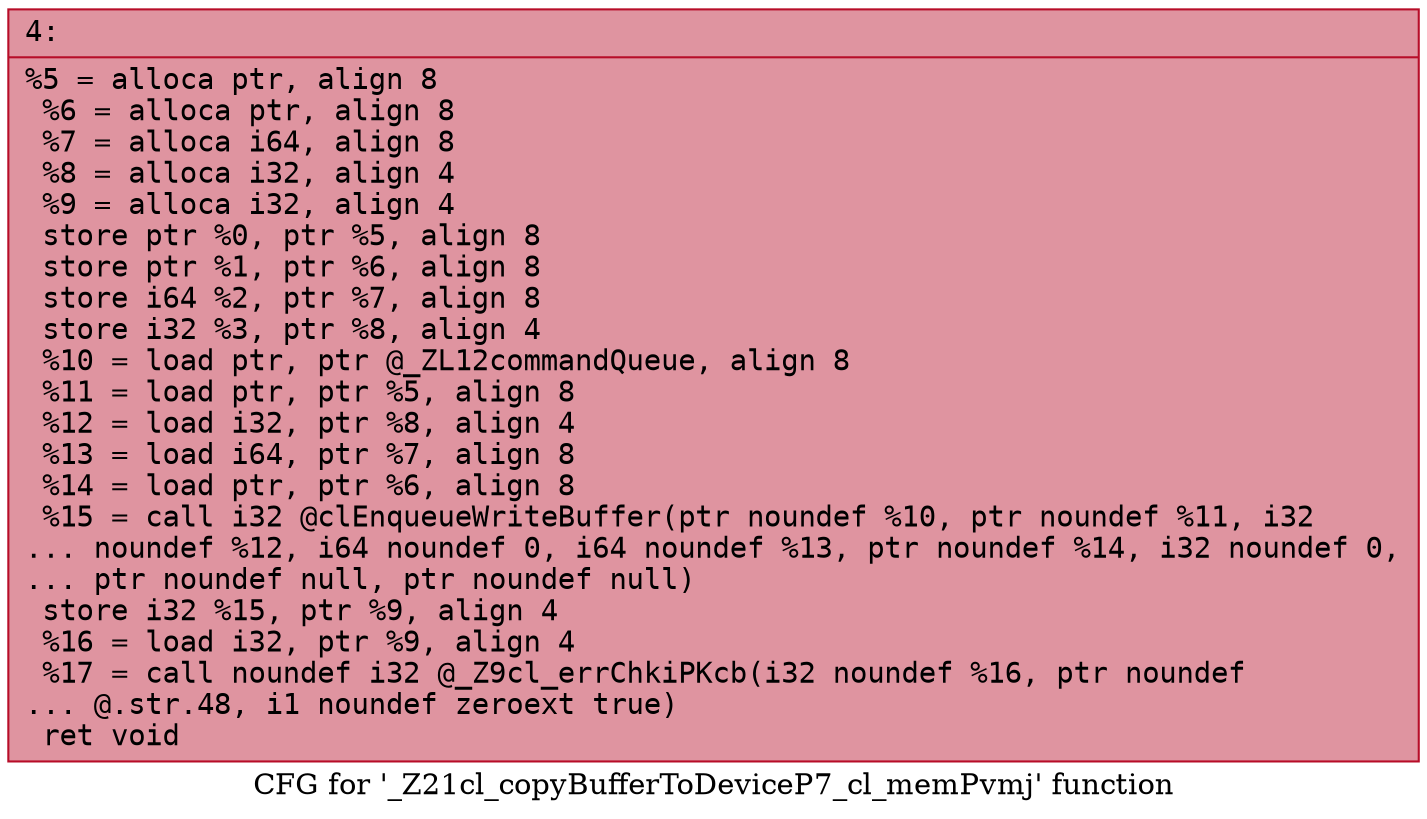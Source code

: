digraph "CFG for '_Z21cl_copyBufferToDeviceP7_cl_memPvmj' function" {
	label="CFG for '_Z21cl_copyBufferToDeviceP7_cl_memPvmj' function";

	Node0x60000331b930 [shape=record,color="#b70d28ff", style=filled, fillcolor="#b70d2870" fontname="Courier",label="{4:\l|  %5 = alloca ptr, align 8\l  %6 = alloca ptr, align 8\l  %7 = alloca i64, align 8\l  %8 = alloca i32, align 4\l  %9 = alloca i32, align 4\l  store ptr %0, ptr %5, align 8\l  store ptr %1, ptr %6, align 8\l  store i64 %2, ptr %7, align 8\l  store i32 %3, ptr %8, align 4\l  %10 = load ptr, ptr @_ZL12commandQueue, align 8\l  %11 = load ptr, ptr %5, align 8\l  %12 = load i32, ptr %8, align 4\l  %13 = load i64, ptr %7, align 8\l  %14 = load ptr, ptr %6, align 8\l  %15 = call i32 @clEnqueueWriteBuffer(ptr noundef %10, ptr noundef %11, i32\l... noundef %12, i64 noundef 0, i64 noundef %13, ptr noundef %14, i32 noundef 0,\l... ptr noundef null, ptr noundef null)\l  store i32 %15, ptr %9, align 4\l  %16 = load i32, ptr %9, align 4\l  %17 = call noundef i32 @_Z9cl_errChkiPKcb(i32 noundef %16, ptr noundef\l... @.str.48, i1 noundef zeroext true)\l  ret void\l}"];
}

